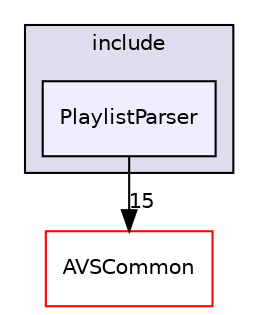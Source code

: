 digraph "/avs-cpp-sdk-tools/cm/autoCM_publicRepo/avs-device-sdk/PlaylistParser/include/PlaylistParser" {
  compound=true
  node [ fontsize="10", fontname="Helvetica"];
  edge [ labelfontsize="10", labelfontname="Helvetica"];
  subgraph clusterdir_057ee5c37ac9c880ef5f0b623529f2e3 {
    graph [ bgcolor="#ddddee", pencolor="black", label="include" fontname="Helvetica", fontsize="10", URL="dir_057ee5c37ac9c880ef5f0b623529f2e3.html"]
  dir_0ae71fe8a08302c61b29252af9be9328 [shape=box, label="PlaylistParser", style="filled", fillcolor="#eeeeff", pencolor="black", URL="dir_0ae71fe8a08302c61b29252af9be9328.html"];
  }
  dir_13e65effb2bde530b17b3d5eefcd0266 [shape=box label="AVSCommon" fillcolor="white" style="filled" color="red" URL="dir_13e65effb2bde530b17b3d5eefcd0266.html"];
  dir_0ae71fe8a08302c61b29252af9be9328->dir_13e65effb2bde530b17b3d5eefcd0266 [headlabel="15", labeldistance=1.5 headhref="dir_000241_000009.html"];
}
